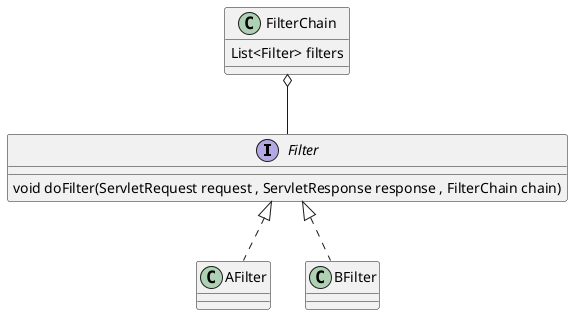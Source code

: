 @startuml

interface Filter{
    void doFilter(ServletRequest request , ServletResponse response , FilterChain chain)
}

class FilterChain{
    List<Filter> filters
}

class AFilter{}

class BFilter{}

Filter <|.. AFilter
Filter <|.. BFilter

FilterChain o-- Filter

@enduml